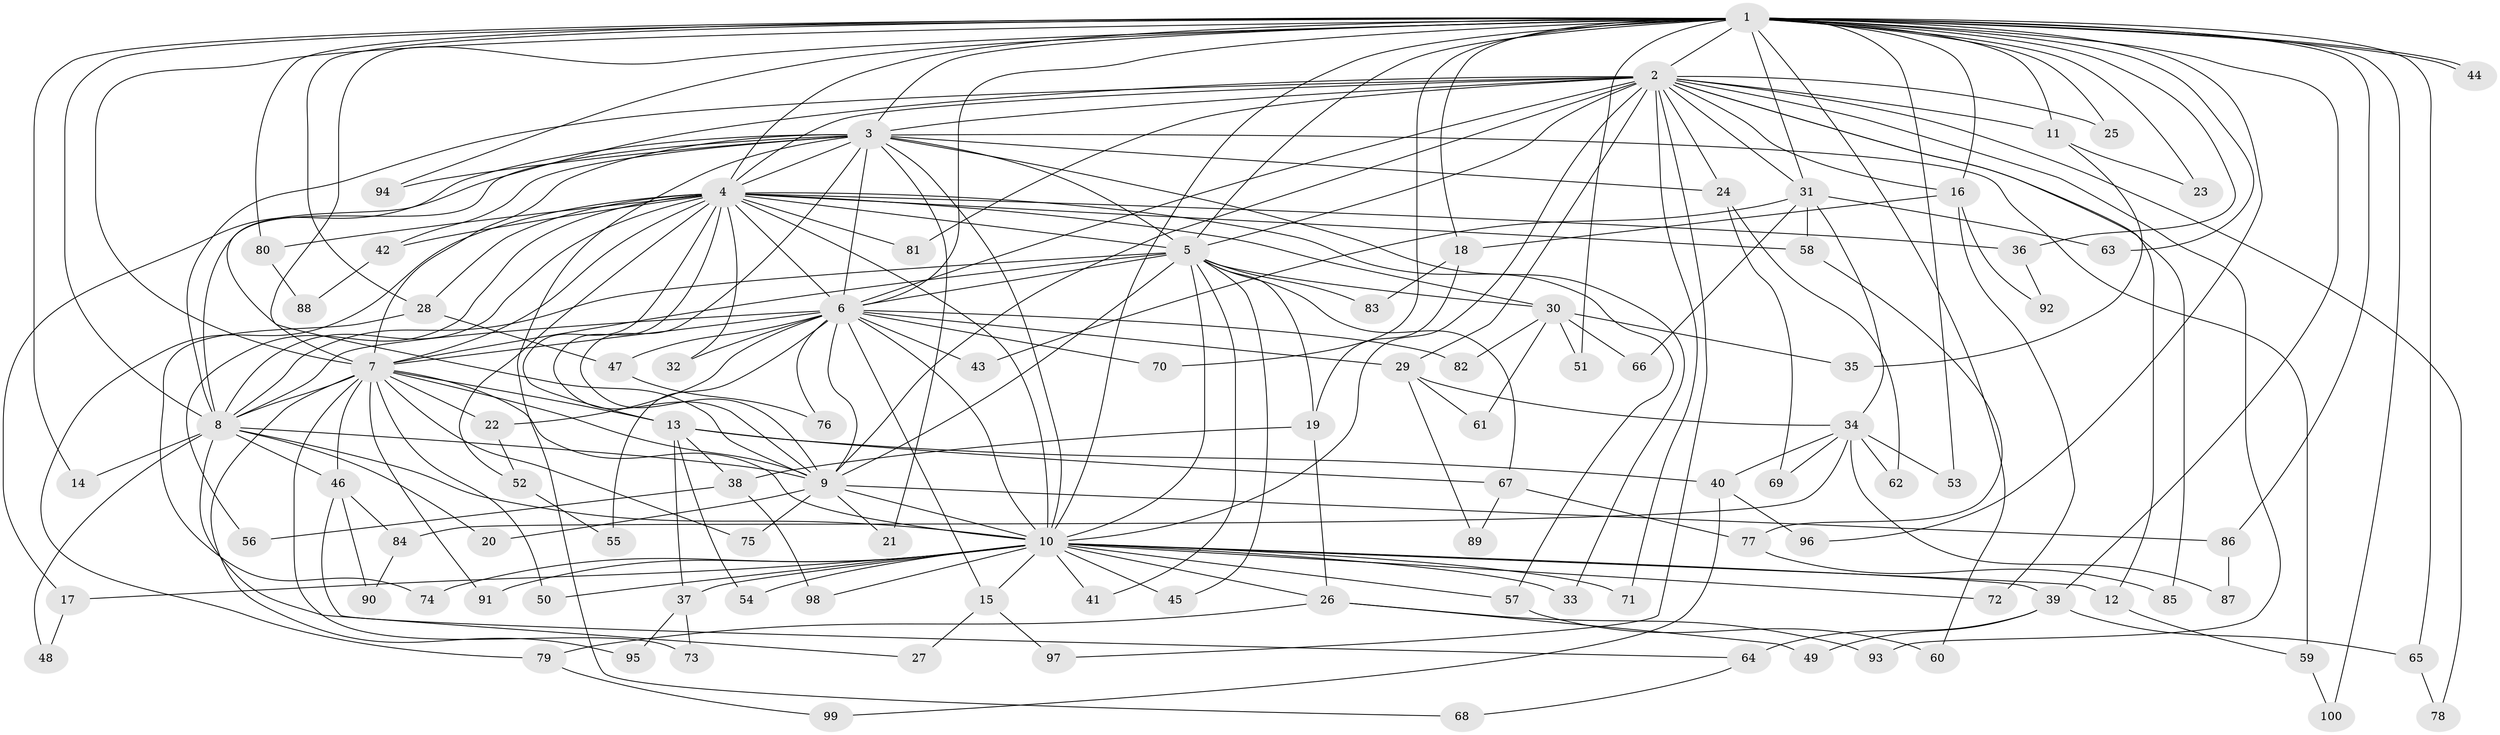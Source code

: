 // Generated by graph-tools (version 1.1) at 2025/11/02/21/25 10:11:07]
// undirected, 100 vertices, 225 edges
graph export_dot {
graph [start="1"]
  node [color=gray90,style=filled];
  1;
  2;
  3;
  4;
  5;
  6;
  7;
  8;
  9;
  10;
  11;
  12;
  13;
  14;
  15;
  16;
  17;
  18;
  19;
  20;
  21;
  22;
  23;
  24;
  25;
  26;
  27;
  28;
  29;
  30;
  31;
  32;
  33;
  34;
  35;
  36;
  37;
  38;
  39;
  40;
  41;
  42;
  43;
  44;
  45;
  46;
  47;
  48;
  49;
  50;
  51;
  52;
  53;
  54;
  55;
  56;
  57;
  58;
  59;
  60;
  61;
  62;
  63;
  64;
  65;
  66;
  67;
  68;
  69;
  70;
  71;
  72;
  73;
  74;
  75;
  76;
  77;
  78;
  79;
  80;
  81;
  82;
  83;
  84;
  85;
  86;
  87;
  88;
  89;
  90;
  91;
  92;
  93;
  94;
  95;
  96;
  97;
  98;
  99;
  100;
  1 -- 2;
  1 -- 3;
  1 -- 4;
  1 -- 5;
  1 -- 6;
  1 -- 7;
  1 -- 8;
  1 -- 9;
  1 -- 10;
  1 -- 11;
  1 -- 14;
  1 -- 16;
  1 -- 18;
  1 -- 23;
  1 -- 25;
  1 -- 28;
  1 -- 31;
  1 -- 36;
  1 -- 39;
  1 -- 44;
  1 -- 44;
  1 -- 51;
  1 -- 53;
  1 -- 60;
  1 -- 63;
  1 -- 65;
  1 -- 70;
  1 -- 80;
  1 -- 86;
  1 -- 94;
  1 -- 96;
  1 -- 100;
  2 -- 3;
  2 -- 4;
  2 -- 5;
  2 -- 6;
  2 -- 7;
  2 -- 8;
  2 -- 9;
  2 -- 10;
  2 -- 11;
  2 -- 12;
  2 -- 16;
  2 -- 24;
  2 -- 25;
  2 -- 29;
  2 -- 31;
  2 -- 71;
  2 -- 78;
  2 -- 81;
  2 -- 85;
  2 -- 93;
  2 -- 97;
  3 -- 4;
  3 -- 5;
  3 -- 6;
  3 -- 7;
  3 -- 8;
  3 -- 9;
  3 -- 10;
  3 -- 17;
  3 -- 21;
  3 -- 24;
  3 -- 33;
  3 -- 42;
  3 -- 59;
  3 -- 68;
  3 -- 94;
  4 -- 5;
  4 -- 6;
  4 -- 7;
  4 -- 8;
  4 -- 9;
  4 -- 10;
  4 -- 13;
  4 -- 28;
  4 -- 30;
  4 -- 32;
  4 -- 36;
  4 -- 42;
  4 -- 52;
  4 -- 56;
  4 -- 57;
  4 -- 58;
  4 -- 79;
  4 -- 80;
  4 -- 81;
  5 -- 6;
  5 -- 7;
  5 -- 8;
  5 -- 9;
  5 -- 10;
  5 -- 19;
  5 -- 30;
  5 -- 41;
  5 -- 45;
  5 -- 67;
  5 -- 83;
  6 -- 7;
  6 -- 8;
  6 -- 9;
  6 -- 10;
  6 -- 15;
  6 -- 22;
  6 -- 29;
  6 -- 32;
  6 -- 43;
  6 -- 47;
  6 -- 55;
  6 -- 70;
  6 -- 76;
  6 -- 82;
  7 -- 8;
  7 -- 9;
  7 -- 10;
  7 -- 13;
  7 -- 22;
  7 -- 46;
  7 -- 50;
  7 -- 73;
  7 -- 75;
  7 -- 91;
  7 -- 95;
  8 -- 9;
  8 -- 10;
  8 -- 14;
  8 -- 20;
  8 -- 27;
  8 -- 46;
  8 -- 48;
  9 -- 10;
  9 -- 20;
  9 -- 21;
  9 -- 75;
  9 -- 86;
  10 -- 12;
  10 -- 15;
  10 -- 17;
  10 -- 26;
  10 -- 33;
  10 -- 37;
  10 -- 39;
  10 -- 41;
  10 -- 45;
  10 -- 50;
  10 -- 54;
  10 -- 57;
  10 -- 71;
  10 -- 72;
  10 -- 74;
  10 -- 91;
  10 -- 98;
  11 -- 23;
  11 -- 35;
  12 -- 59;
  13 -- 37;
  13 -- 38;
  13 -- 40;
  13 -- 54;
  13 -- 67;
  15 -- 27;
  15 -- 97;
  16 -- 18;
  16 -- 72;
  16 -- 92;
  17 -- 48;
  18 -- 19;
  18 -- 83;
  19 -- 26;
  19 -- 38;
  22 -- 52;
  24 -- 62;
  24 -- 69;
  26 -- 49;
  26 -- 79;
  26 -- 93;
  28 -- 47;
  28 -- 74;
  29 -- 34;
  29 -- 61;
  29 -- 89;
  30 -- 35;
  30 -- 51;
  30 -- 61;
  30 -- 66;
  30 -- 82;
  31 -- 34;
  31 -- 43;
  31 -- 58;
  31 -- 63;
  31 -- 66;
  34 -- 40;
  34 -- 53;
  34 -- 62;
  34 -- 69;
  34 -- 84;
  34 -- 87;
  36 -- 92;
  37 -- 73;
  37 -- 95;
  38 -- 56;
  38 -- 98;
  39 -- 49;
  39 -- 64;
  39 -- 65;
  40 -- 96;
  40 -- 99;
  42 -- 88;
  46 -- 64;
  46 -- 84;
  46 -- 90;
  47 -- 76;
  52 -- 55;
  57 -- 60;
  58 -- 77;
  59 -- 100;
  64 -- 68;
  65 -- 78;
  67 -- 77;
  67 -- 89;
  77 -- 85;
  79 -- 99;
  80 -- 88;
  84 -- 90;
  86 -- 87;
}
